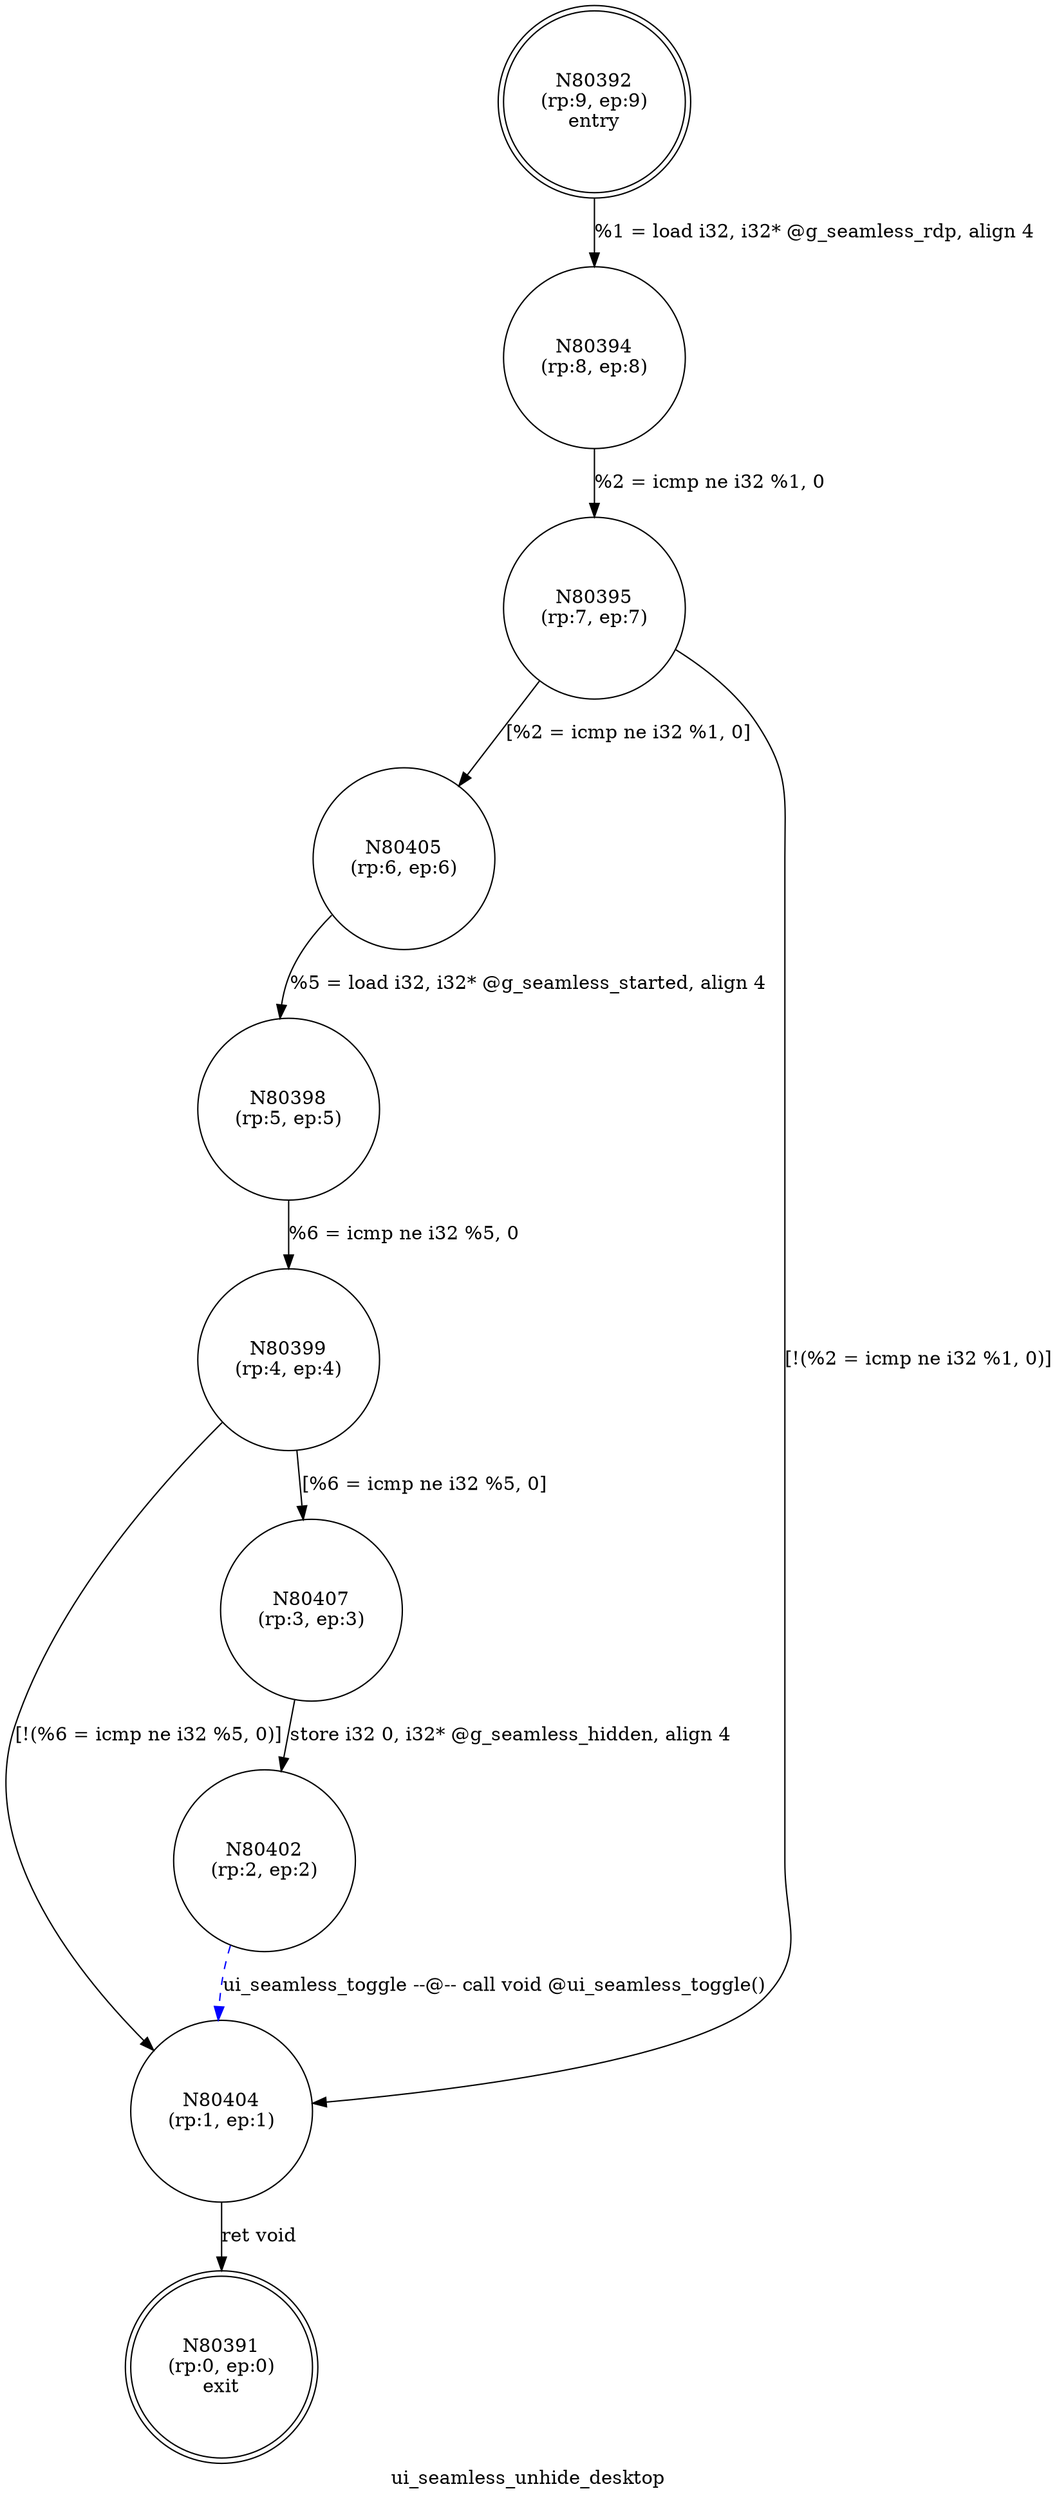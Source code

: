 digraph ui_seamless_unhide_desktop {
label="ui_seamless_unhide_desktop"
80391 [label="N80391\n(rp:0, ep:0)\nexit", shape="doublecircle"]
80392 [label="N80392\n(rp:9, ep:9)\nentry", shape="doublecircle"]
80392 -> 80394 [label="%1 = load i32, i32* @g_seamless_rdp, align 4"]
80394 [label="N80394\n(rp:8, ep:8)", shape="circle"]
80394 -> 80395 [label="%2 = icmp ne i32 %1, 0"]
80395 [label="N80395\n(rp:7, ep:7)", shape="circle"]
80395 -> 80405 [label="[%2 = icmp ne i32 %1, 0]"]
80395 -> 80404 [label="[!(%2 = icmp ne i32 %1, 0)]"]
80398 [label="N80398\n(rp:5, ep:5)", shape="circle"]
80398 -> 80399 [label="%6 = icmp ne i32 %5, 0"]
80399 [label="N80399\n(rp:4, ep:4)", shape="circle"]
80399 -> 80407 [label="[%6 = icmp ne i32 %5, 0]"]
80399 -> 80404 [label="[!(%6 = icmp ne i32 %5, 0)]"]
80402 [label="N80402\n(rp:2, ep:2)", shape="circle"]
80402 -> 80404 [label="ui_seamless_toggle --@-- call void @ui_seamless_toggle()", style="dashed", color="blue"]
80404 [label="N80404\n(rp:1, ep:1)", shape="circle"]
80404 -> 80391 [label="ret void"]
80405 [label="N80405\n(rp:6, ep:6)", shape="circle"]
80405 -> 80398 [label="%5 = load i32, i32* @g_seamless_started, align 4"]
80407 [label="N80407\n(rp:3, ep:3)", shape="circle"]
80407 -> 80402 [label="store i32 0, i32* @g_seamless_hidden, align 4"]
}
